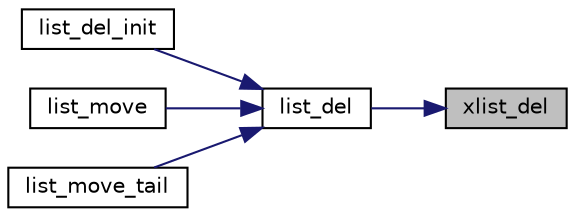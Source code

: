 digraph "xlist_del"
{
 // INTERACTIVE_SVG=YES
 // LATEX_PDF_SIZE
  bgcolor="transparent";
  edge [fontname="Helvetica",fontsize="10",labelfontname="Helvetica",labelfontsize="10"];
  node [fontname="Helvetica",fontsize="10",shape=record];
  rankdir="RL";
  Node1 [label="xlist_del",height=0.2,width=0.4,color="black", fillcolor="grey75", style="filled", fontcolor="black",tooltip=" "];
  Node1 -> Node2 [dir="back",color="midnightblue",fontsize="10",style="solid",fontname="Helvetica"];
  Node2 [label="list_del",height=0.2,width=0.4,color="black",URL="$da/d23/list_8h.html#ab1708206f0f7e0a56550b35372203ba5",tooltip=" "];
  Node2 -> Node3 [dir="back",color="midnightblue",fontsize="10",style="solid",fontname="Helvetica"];
  Node3 [label="list_del_init",height=0.2,width=0.4,color="black",URL="$da/d23/list_8h.html#ae1cde0f50b85945cfff23be4fc1586f4",tooltip=" "];
  Node2 -> Node4 [dir="back",color="midnightblue",fontsize="10",style="solid",fontname="Helvetica"];
  Node4 [label="list_move",height=0.2,width=0.4,color="black",URL="$da/d23/list_8h.html#a8a3db3d09453e5feb9c573d070ee3512",tooltip=" "];
  Node2 -> Node5 [dir="back",color="midnightblue",fontsize="10",style="solid",fontname="Helvetica"];
  Node5 [label="list_move_tail",height=0.2,width=0.4,color="black",URL="$da/d23/list_8h.html#a5442a18ab7713a14760c1cd89c758050",tooltip=" "];
}
